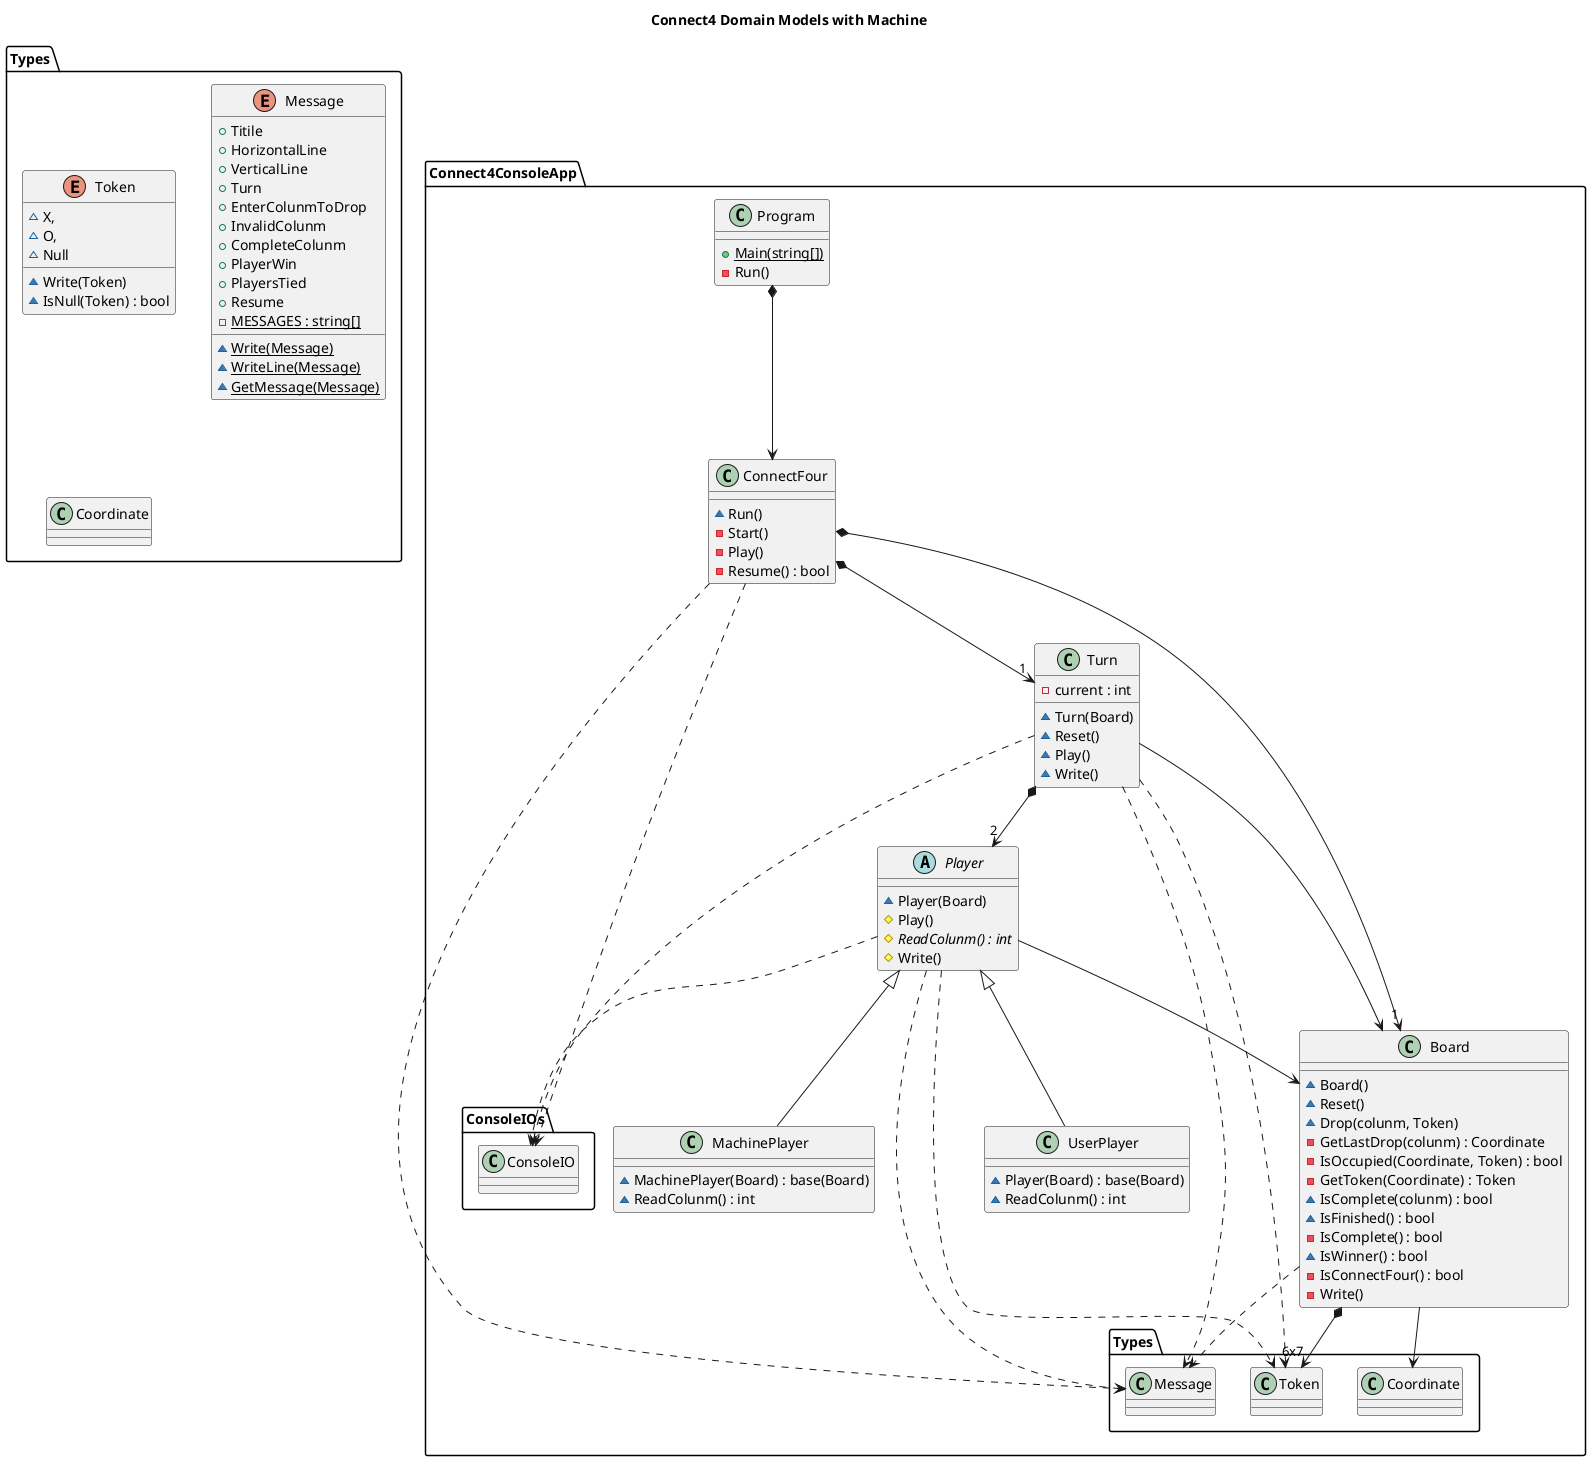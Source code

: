 @startuml Connect4DomainModelsWithMachine
title Connect4 Domain Models with Machine
namespace Connect4ConsoleApp{
    class Program{
        +{static}Main(string[])
        -Run()
    }
    Program *--> ConnectFour

    class ConnectFour{
        ~Run()
        -Start()
        -Play()
        -Resume() : bool
    }
    ConnectFour *--> "1" Board 
    ConnectFour *--> "1" Turn
    ConnectFour ..> Types.Message
    ConnectFour ..> ConsoleIOs.ConsoleIO

    class Turn{
        -current : int
        ~Turn(Board)
        ~Reset()
        ~Play()
        ~Write()
    }
    Turn *--> "2" Player
    Turn --> Board
    Turn ..> Types.Token
    Turn ..> ConsoleIOs.ConsoleIO
    Turn ..> Types.Message

    abstract Player{
        ~Player(Board)
        #Play()
        #{abstract}ReadColunm() : int
        #Write()
    }
    Player <|-- UserPlayer
    Player <|-- MachinePlayer
    Player --> Board
    Player ..> Types.Token
    Player ..> ConsoleIOs.ConsoleIO
    Player ..> Types.Message

    class UserPlayer{
        ~Player(Board) : base(Board)
        ~ReadColunm() : int
    }

    class MachinePlayer{
        ~MachinePlayer(Board) : base(Board)
        ~ReadColunm() : int
    }

    class Board{
        ~Board()
        ~Reset()
        ~Drop(colunm, Token)
        -GetLastDrop(colunm) : Coordinate
        -IsOccupied(Coordinate, Token) : bool
        -GetToken(Coordinate) : Token
        ~IsComplete(colunm) : bool
        ~IsFinished() : bool
        -IsComplete() : bool
        ~IsWinner() : bool
        -IsConnectFour() : bool
        -Write()
    }
    Board *--> "6x7" Types.Token
    Board --> Types.Coordinate 
    Board ..> Types.Message
}

namespace Types{
    enum Token{
        ~X,
        ~O,
        ~Null
        ~Write(Token)
        ~IsNull(Token) : bool
    }

    enum Types.Message{
        +Titile
        +HorizontalLine
        +VerticalLine
        +Turn
        +EnterColunmToDrop
        +InvalidColunm
        +CompleteColunm
        +PlayerWin
        +PlayersTied
        +Resume    
        -{static}MESSAGES : string[]
        ~{static}Write(Message)
        ~{static}WriteLine(Message)
        ~{static}GetMessage(Message)
    }

    class Coordinate{
        
    }

}
@enduml